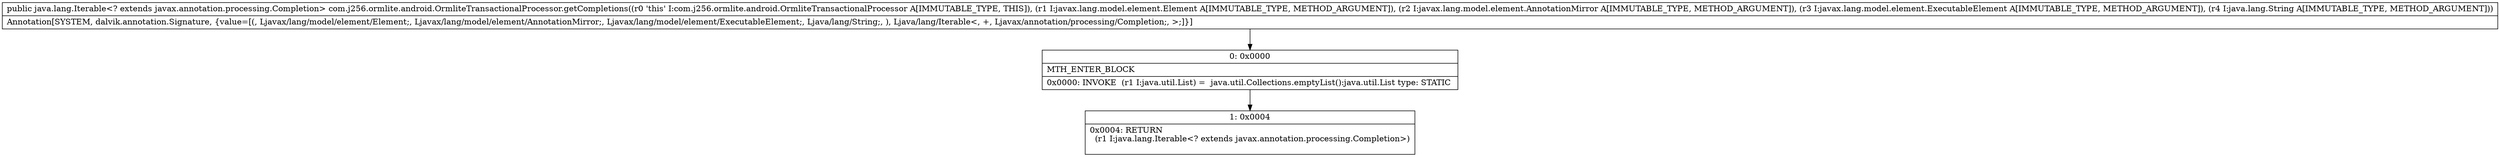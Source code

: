 digraph "CFG forcom.j256.ormlite.android.OrmliteTransactionalProcessor.getCompletions(Ljavax\/lang\/model\/element\/Element;Ljavax\/lang\/model\/element\/AnnotationMirror;Ljavax\/lang\/model\/element\/ExecutableElement;Ljava\/lang\/String;)Ljava\/lang\/Iterable;" {
Node_0 [shape=record,label="{0\:\ 0x0000|MTH_ENTER_BLOCK\l|0x0000: INVOKE  (r1 I:java.util.List) =  java.util.Collections.emptyList():java.util.List type: STATIC \l}"];
Node_1 [shape=record,label="{1\:\ 0x0004|0x0004: RETURN  \l  (r1 I:java.lang.Iterable\<? extends javax.annotation.processing.Completion\>)\l \l}"];
MethodNode[shape=record,label="{public java.lang.Iterable\<? extends javax.annotation.processing.Completion\> com.j256.ormlite.android.OrmliteTransactionalProcessor.getCompletions((r0 'this' I:com.j256.ormlite.android.OrmliteTransactionalProcessor A[IMMUTABLE_TYPE, THIS]), (r1 I:javax.lang.model.element.Element A[IMMUTABLE_TYPE, METHOD_ARGUMENT]), (r2 I:javax.lang.model.element.AnnotationMirror A[IMMUTABLE_TYPE, METHOD_ARGUMENT]), (r3 I:javax.lang.model.element.ExecutableElement A[IMMUTABLE_TYPE, METHOD_ARGUMENT]), (r4 I:java.lang.String A[IMMUTABLE_TYPE, METHOD_ARGUMENT]))  | Annotation[SYSTEM, dalvik.annotation.Signature, \{value=[(, Ljavax\/lang\/model\/element\/Element;, Ljavax\/lang\/model\/element\/AnnotationMirror;, Ljavax\/lang\/model\/element\/ExecutableElement;, Ljava\/lang\/String;, ), Ljava\/lang\/Iterable\<, +, Ljavax\/annotation\/processing\/Completion;, \>;]\}]\l}"];
MethodNode -> Node_0;
Node_0 -> Node_1;
}


